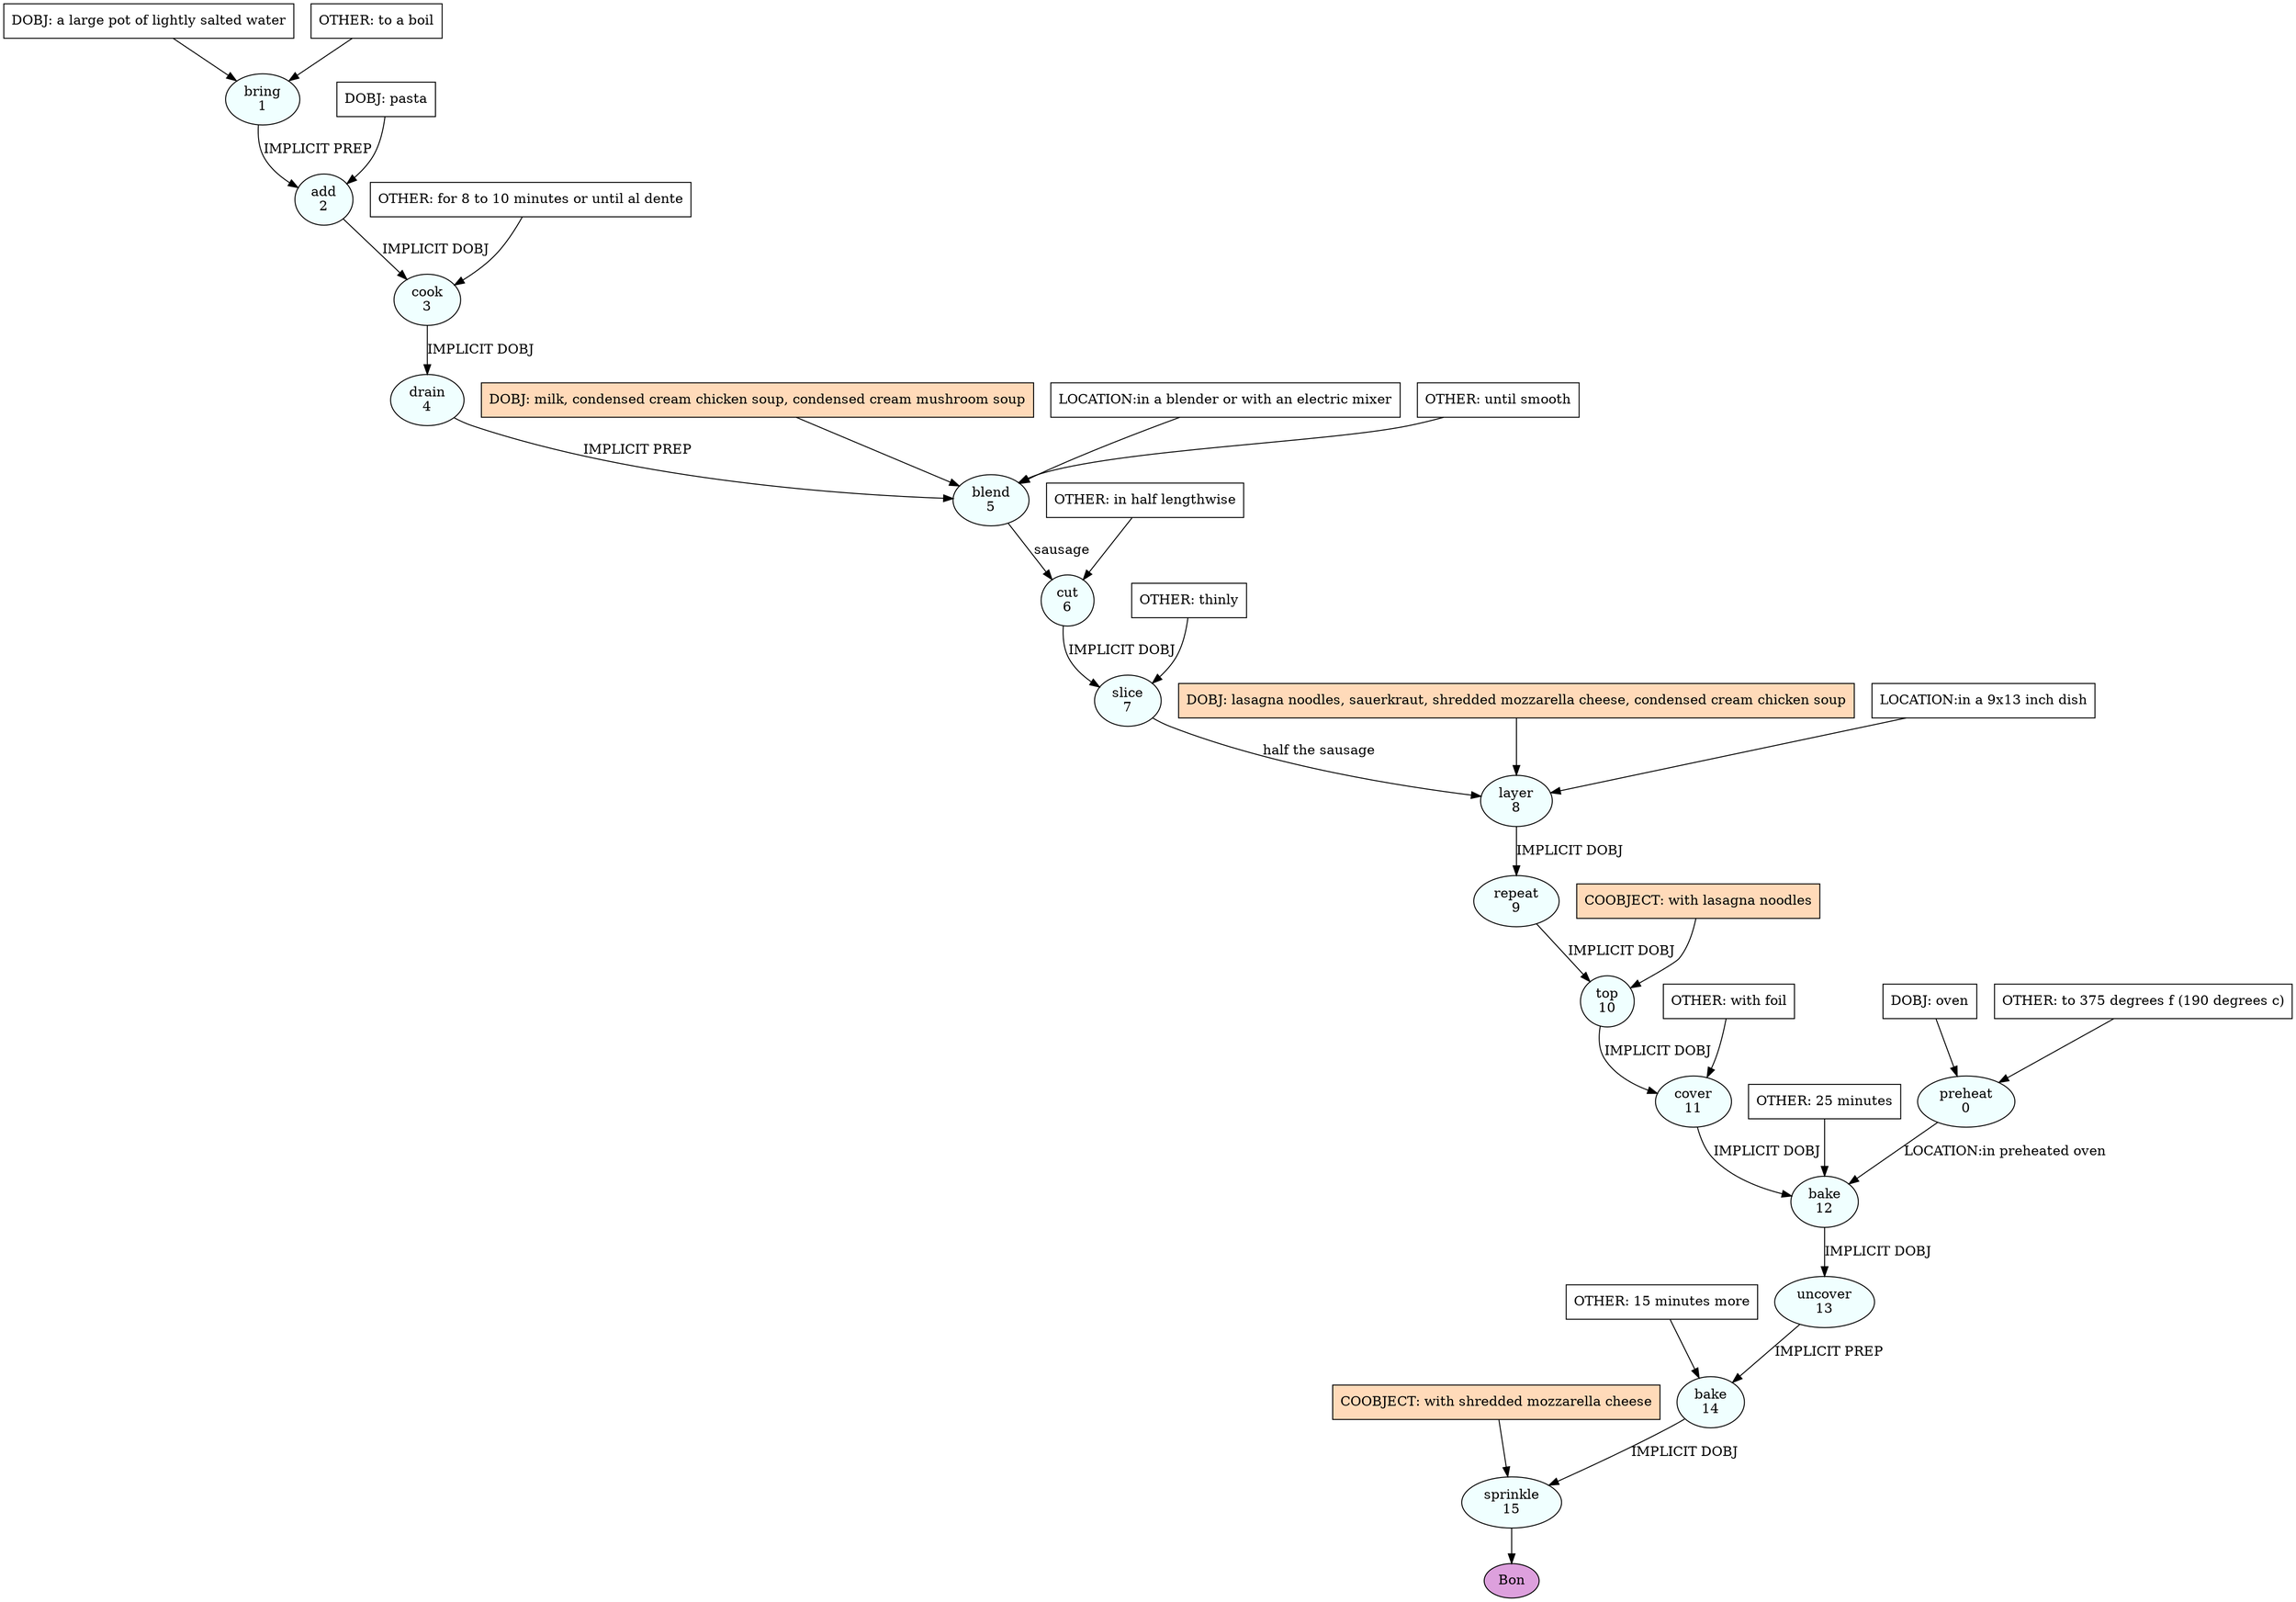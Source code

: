 digraph recipe {
E0[label="preheat
0", shape=oval, style=filled, fillcolor=azure]
E1[label="bring
1", shape=oval, style=filled, fillcolor=azure]
E2[label="add
2", shape=oval, style=filled, fillcolor=azure]
E3[label="cook
3", shape=oval, style=filled, fillcolor=azure]
E4[label="drain
4", shape=oval, style=filled, fillcolor=azure]
E5[label="blend
5", shape=oval, style=filled, fillcolor=azure]
E6[label="cut
6", shape=oval, style=filled, fillcolor=azure]
E7[label="slice
7", shape=oval, style=filled, fillcolor=azure]
E8[label="layer
8", shape=oval, style=filled, fillcolor=azure]
E9[label="repeat
9", shape=oval, style=filled, fillcolor=azure]
E10[label="top
10", shape=oval, style=filled, fillcolor=azure]
E11[label="cover
11", shape=oval, style=filled, fillcolor=azure]
E12[label="bake
12", shape=oval, style=filled, fillcolor=azure]
E13[label="uncover
13", shape=oval, style=filled, fillcolor=azure]
E14[label="bake
14", shape=oval, style=filled, fillcolor=azure]
E15[label="sprinkle
15", shape=oval, style=filled, fillcolor=azure]
D0[label="DOBJ: oven", shape=box, style=filled, fillcolor=white]
D0 -> E0
O0_0[label="OTHER: to 375 degrees f (190 degrees c)", shape=box, style=filled, fillcolor=white]
O0_0 -> E0
D1[label="DOBJ: a large pot of lightly salted water", shape=box, style=filled, fillcolor=white]
D1 -> E1
O1_0[label="OTHER: to a boil", shape=box, style=filled, fillcolor=white]
O1_0 -> E1
D2_0[label="DOBJ: pasta", shape=box, style=filled, fillcolor=white]
D2_0 -> E2
E1 -> E2 [label="IMPLICIT PREP"]
E2 -> E3 [label="IMPLICIT DOBJ"]
O3_0_0[label="OTHER: for 8 to 10 minutes or until al dente", shape=box, style=filled, fillcolor=white]
O3_0_0 -> E3
E3 -> E4 [label="IMPLICIT DOBJ"]
D5_ing[label="DOBJ: milk, condensed cream chicken soup, condensed cream mushroom soup", shape=box, style=filled, fillcolor=peachpuff]
D5_ing -> E5
E4 -> E5 [label="IMPLICIT PREP"]
P5_1_0[label="LOCATION:in a blender or with an electric mixer", shape=box, style=filled, fillcolor=white]
P5_1_0 -> E5
O5_0_0[label="OTHER: until smooth", shape=box, style=filled, fillcolor=white]
O5_0_0 -> E5
E5 -> E6 [label="sausage"]
O6_0_0[label="OTHER: in half lengthwise", shape=box, style=filled, fillcolor=white]
O6_0_0 -> E6
E6 -> E7 [label="IMPLICIT DOBJ"]
O7_0_0[label="OTHER: thinly", shape=box, style=filled, fillcolor=white]
O7_0_0 -> E7
D8_ing[label="DOBJ: lasagna noodles, sauerkraut, shredded mozzarella cheese, condensed cream chicken soup", shape=box, style=filled, fillcolor=peachpuff]
D8_ing -> E8
E7 -> E8 [label="half the sausage"]
P8_0_0[label="LOCATION:in a 9x13 inch dish", shape=box, style=filled, fillcolor=white]
P8_0_0 -> E8
E8 -> E9 [label="IMPLICIT DOBJ"]
E9 -> E10 [label="IMPLICIT DOBJ"]
P10_0_ing[label="COOBJECT: with lasagna noodles", shape=box, style=filled, fillcolor=peachpuff]
P10_0_ing -> E10
E10 -> E11 [label="IMPLICIT DOBJ"]
O11_0_0[label="OTHER: with foil", shape=box, style=filled, fillcolor=white]
O11_0_0 -> E11
E11 -> E12 [label="IMPLICIT DOBJ"]
E0 -> E12 [label="LOCATION:in preheated oven"]
O12_0_0[label="OTHER: 25 minutes", shape=box, style=filled, fillcolor=white]
O12_0_0 -> E12
E12 -> E13 [label="IMPLICIT DOBJ"]
E13 -> E14 [label="IMPLICIT PREP"]
O14_0_0[label="OTHER: 15 minutes more", shape=box, style=filled, fillcolor=white]
O14_0_0 -> E14
E14 -> E15 [label="IMPLICIT DOBJ"]
P15_0_ing[label="COOBJECT: with shredded mozzarella cheese", shape=box, style=filled, fillcolor=peachpuff]
P15_0_ing -> E15
EOR[label="Bon", shape=oval, style=filled, fillcolor=plum]
E15 -> EOR
}
